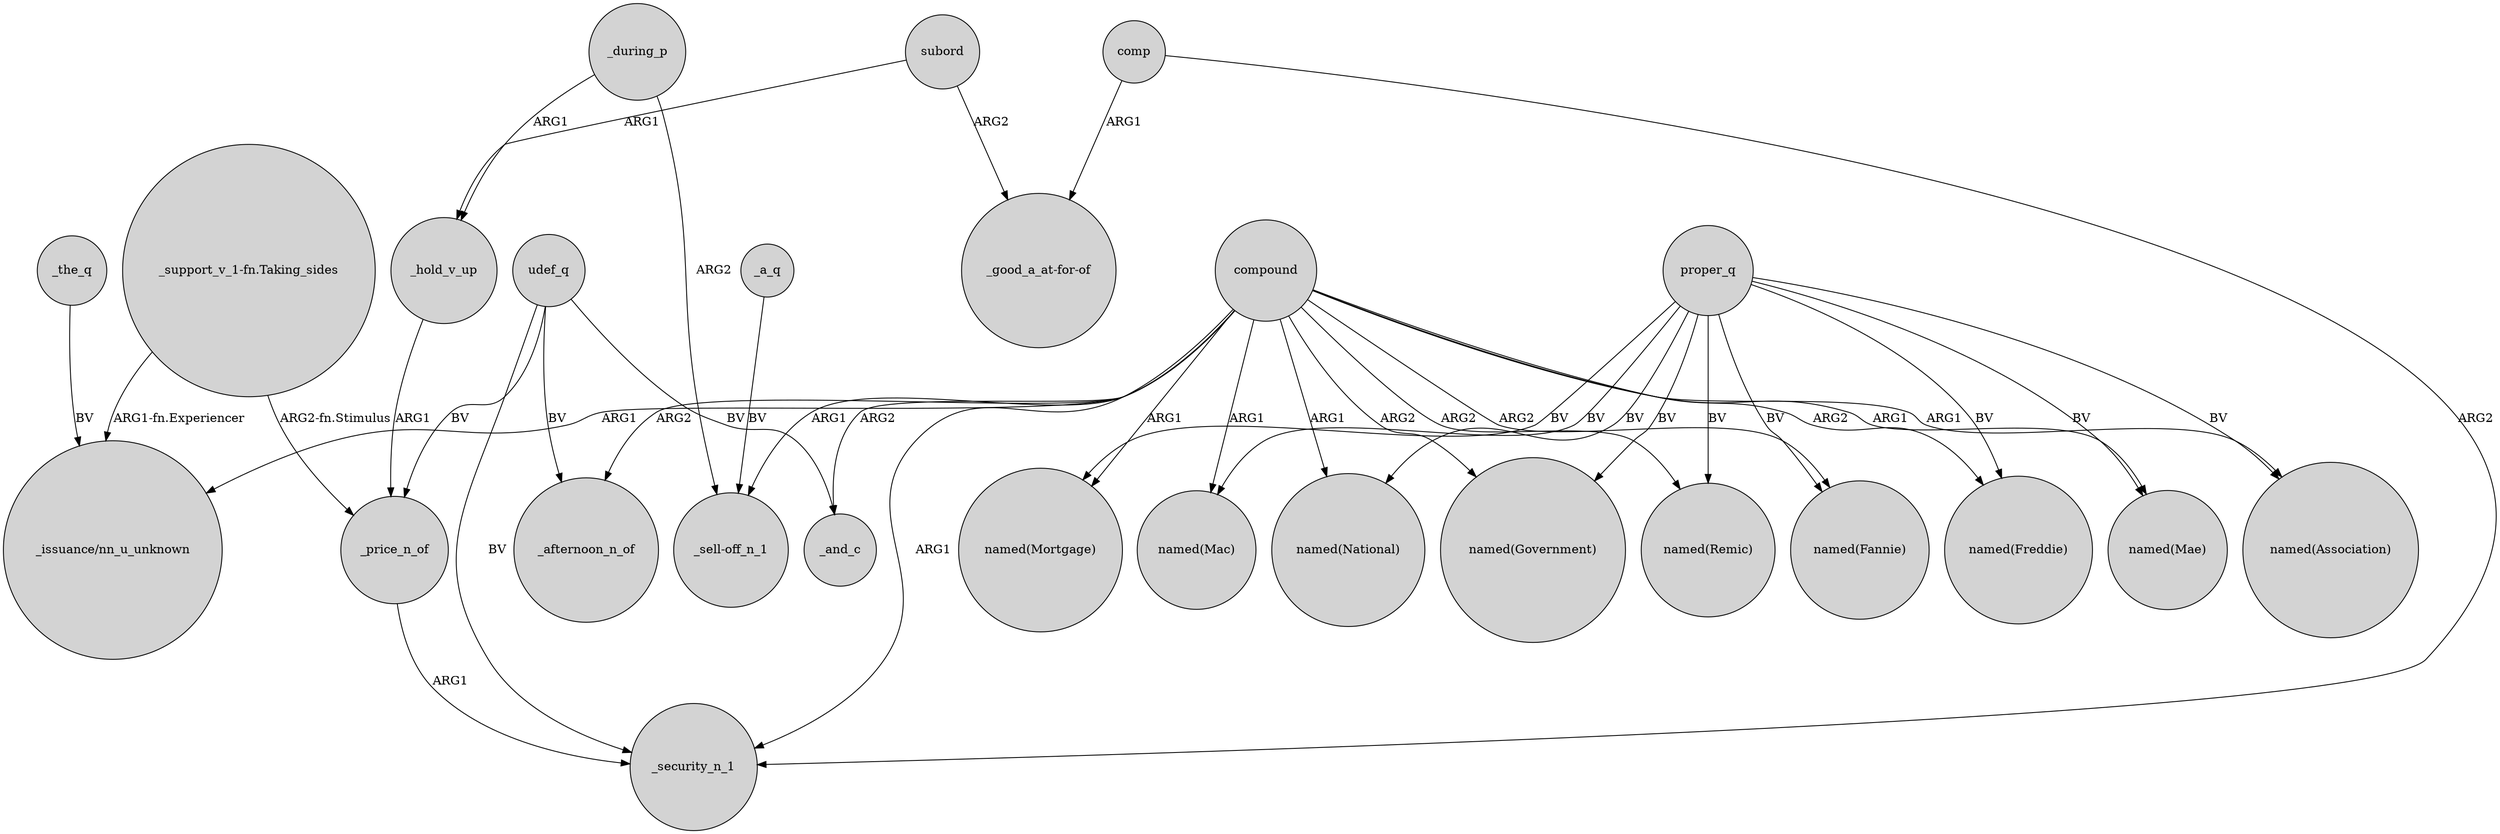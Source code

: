 digraph {
	node [shape=circle style=filled]
	compound -> "_issuance/nn_u_unknown" [label=ARG1]
	_a_q -> "_sell-off_n_1" [label=BV]
	udef_q -> _afternoon_n_of [label=BV]
	udef_q -> _price_n_of [label=BV]
	compound -> "named(Mortgage)" [label=ARG1]
	_during_p -> _hold_v_up [label=ARG1]
	"_support_v_1-fn.Taking_sides" -> _price_n_of [label="ARG2-fn.Stimulus"]
	proper_q -> "named(Government)" [label=BV]
	compound -> "named(Mae)" [label=ARG1]
	proper_q -> "named(Mae)" [label=BV]
	proper_q -> "named(Mortgage)" [label=BV]
	comp -> "_good_a_at-for-of" [label=ARG1]
	compound -> "named(Remic)" [label=ARG2]
	proper_q -> "named(Remic)" [label=BV]
	comp -> _security_n_1 [label=ARG2]
	compound -> "named(Fannie)" [label=ARG2]
	_hold_v_up -> _price_n_of [label=ARG1]
	compound -> _security_n_1 [label=ARG1]
	_price_n_of -> _security_n_1 [label=ARG1]
	_the_q -> "_issuance/nn_u_unknown" [label=BV]
	compound -> _and_c [label=ARG2]
	compound -> "_sell-off_n_1" [label=ARG1]
	compound -> _afternoon_n_of [label=ARG2]
	proper_q -> "named(Mac)" [label=BV]
	proper_q -> "named(Freddie)" [label=BV]
	"_support_v_1-fn.Taking_sides" -> "_issuance/nn_u_unknown" [label="ARG1-fn.Experiencer"]
	compound -> "named(Government)" [label=ARG2]
	proper_q -> "named(Association)" [label=BV]
	compound -> "named(Freddie)" [label=ARG2]
	_during_p -> "_sell-off_n_1" [label=ARG2]
	compound -> "named(Mac)" [label=ARG1]
	proper_q -> "named(National)" [label=BV]
	compound -> "named(National)" [label=ARG1]
	compound -> "named(Association)" [label=ARG1]
	subord -> _hold_v_up [label=ARG1]
	udef_q -> _and_c [label=BV]
	subord -> "_good_a_at-for-of" [label=ARG2]
	udef_q -> _security_n_1 [label=BV]
	proper_q -> "named(Fannie)" [label=BV]
}
